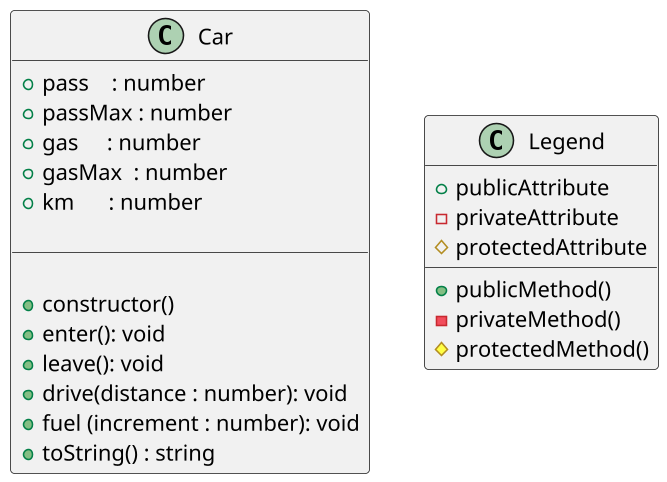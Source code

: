 @startuml

skinparam defaultFontName "Source Code Pro"
skinparam dpi 150

class Car {
  + pass    : number
  + passMax : number
  + gas     : number
  + gasMax  : number
  + km      : number

  __
  
  + constructor()
  + enter(): void
  + leave(): void
  + drive(distance : number): void  
  + fuel (increment : number): void
  + toString() : string
}

class Legend {
  + publicAttribute
  - privateAttribute
  # protectedAttribute
  __
  + publicMethod()
  - privateMethod()
  # protectedMethod()
}


@enduml